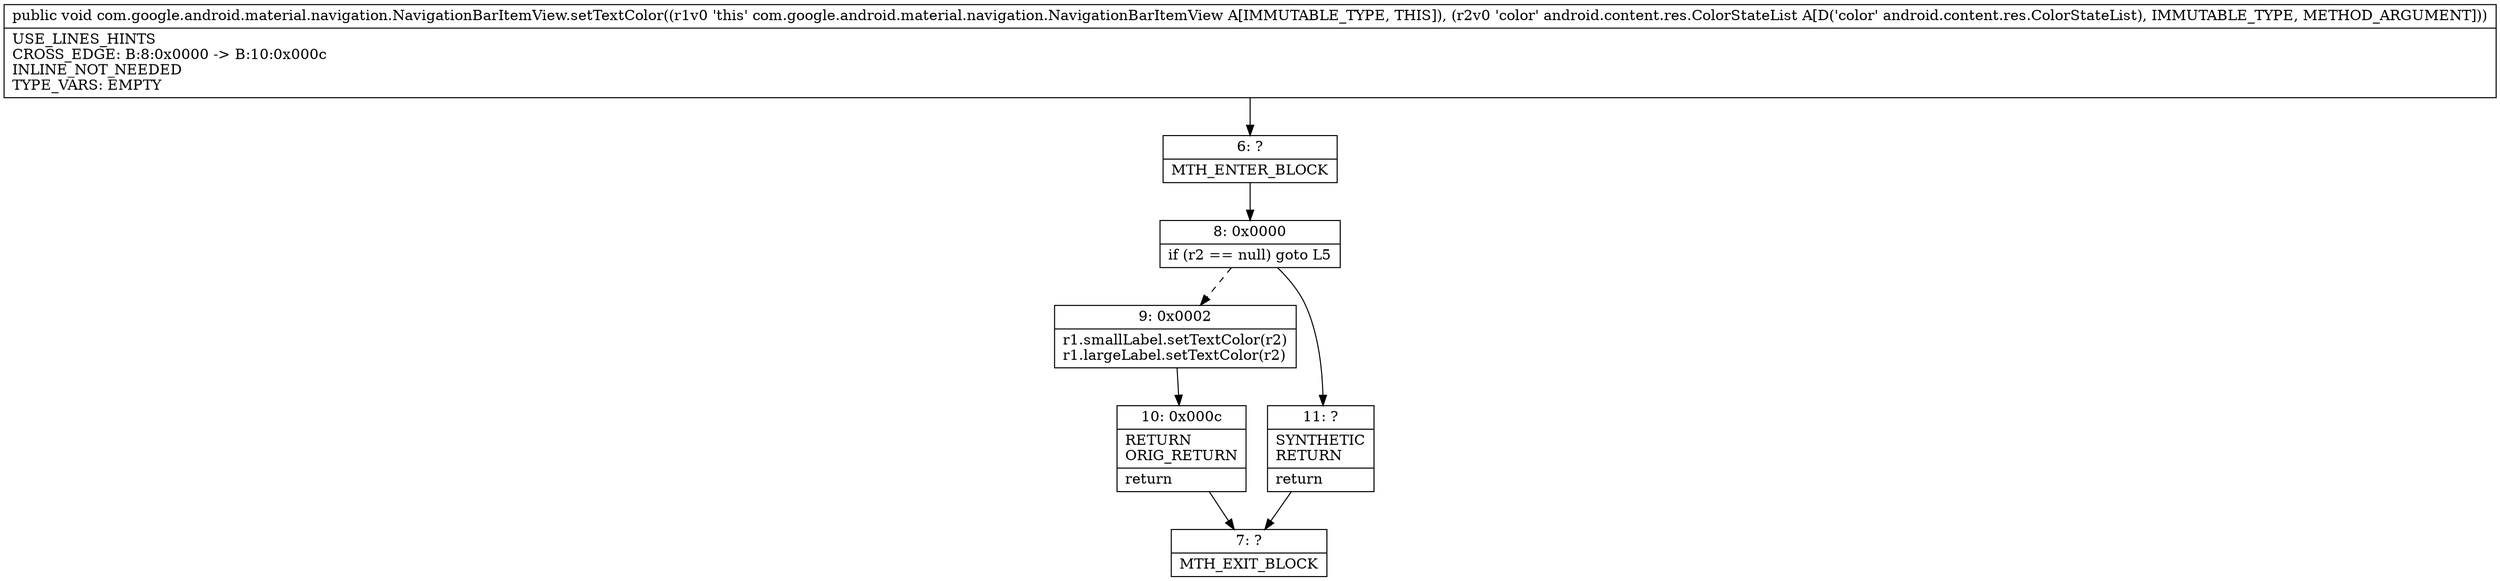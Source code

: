 digraph "CFG forcom.google.android.material.navigation.NavigationBarItemView.setTextColor(Landroid\/content\/res\/ColorStateList;)V" {
Node_6 [shape=record,label="{6\:\ ?|MTH_ENTER_BLOCK\l}"];
Node_8 [shape=record,label="{8\:\ 0x0000|if (r2 == null) goto L5\l}"];
Node_9 [shape=record,label="{9\:\ 0x0002|r1.smallLabel.setTextColor(r2)\lr1.largeLabel.setTextColor(r2)\l}"];
Node_10 [shape=record,label="{10\:\ 0x000c|RETURN\lORIG_RETURN\l|return\l}"];
Node_7 [shape=record,label="{7\:\ ?|MTH_EXIT_BLOCK\l}"];
Node_11 [shape=record,label="{11\:\ ?|SYNTHETIC\lRETURN\l|return\l}"];
MethodNode[shape=record,label="{public void com.google.android.material.navigation.NavigationBarItemView.setTextColor((r1v0 'this' com.google.android.material.navigation.NavigationBarItemView A[IMMUTABLE_TYPE, THIS]), (r2v0 'color' android.content.res.ColorStateList A[D('color' android.content.res.ColorStateList), IMMUTABLE_TYPE, METHOD_ARGUMENT]))  | USE_LINES_HINTS\lCROSS_EDGE: B:8:0x0000 \-\> B:10:0x000c\lINLINE_NOT_NEEDED\lTYPE_VARS: EMPTY\l}"];
MethodNode -> Node_6;Node_6 -> Node_8;
Node_8 -> Node_9[style=dashed];
Node_8 -> Node_11;
Node_9 -> Node_10;
Node_10 -> Node_7;
Node_11 -> Node_7;
}

